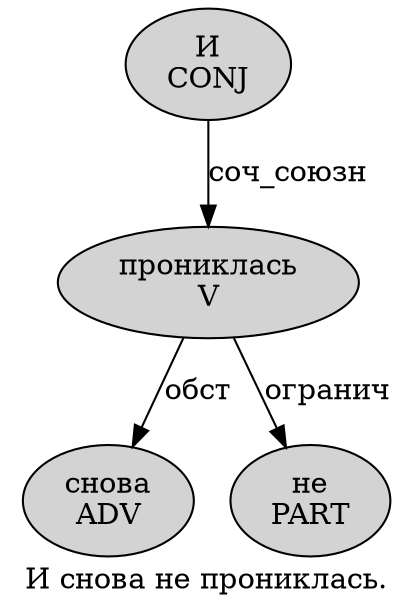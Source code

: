 digraph SENTENCE_3886 {
	graph [label="И снова не прониклась."]
	node [style=filled]
		0 [label="И
CONJ" color="" fillcolor=lightgray penwidth=1 shape=ellipse]
		1 [label="снова
ADV" color="" fillcolor=lightgray penwidth=1 shape=ellipse]
		2 [label="не
PART" color="" fillcolor=lightgray penwidth=1 shape=ellipse]
		3 [label="прониклась
V" color="" fillcolor=lightgray penwidth=1 shape=ellipse]
			0 -> 3 [label="соч_союзн"]
			3 -> 1 [label="обст"]
			3 -> 2 [label="огранич"]
}